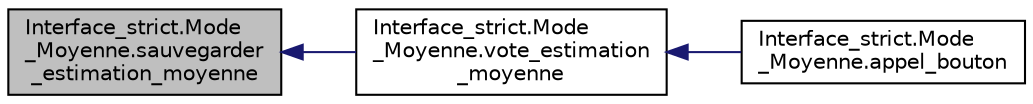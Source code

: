 digraph "Interface_strict.Mode_Moyenne.sauvegarder_estimation_moyenne"
{
  edge [fontname="Helvetica",fontsize="10",labelfontname="Helvetica",labelfontsize="10"];
  node [fontname="Helvetica",fontsize="10",shape=record];
  rankdir="LR";
  Node22 [label="Interface_strict.Mode\l_Moyenne.sauvegarder\l_estimation_moyenne",height=0.2,width=0.4,color="black", fillcolor="grey75", style="filled", fontcolor="black"];
  Node22 -> Node23 [dir="back",color="midnightblue",fontsize="10",style="solid",fontname="Helvetica"];
  Node23 [label="Interface_strict.Mode\l_Moyenne.vote_estimation\l_moyenne",height=0.2,width=0.4,color="black", fillcolor="white", style="filled",URL="$class_interface__strict_1_1_mode___moyenne.html#a76995324be0e80f7ba2ed238acc9a2a1"];
  Node23 -> Node24 [dir="back",color="midnightblue",fontsize="10",style="solid",fontname="Helvetica"];
  Node24 [label="Interface_strict.Mode\l_Moyenne.appel_bouton",height=0.2,width=0.4,color="black", fillcolor="white", style="filled",URL="$class_interface__strict_1_1_mode___moyenne.html#ae63e7afd0a1201e942c5bc2a8fb0828e"];
}
